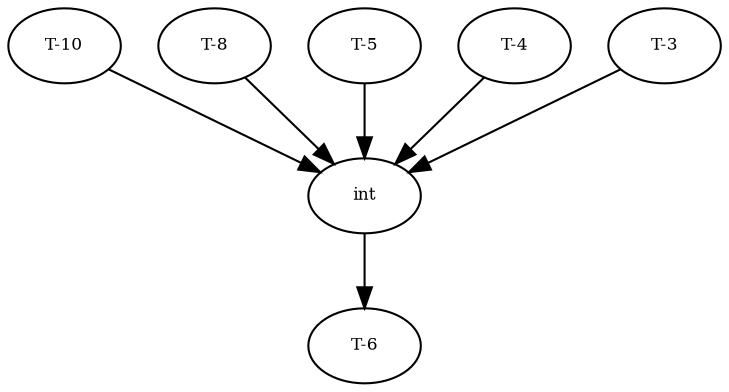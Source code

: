 digraph RGL__DirectedAdjacencyGraph {
    "T-10" [
        fontsize = 8,
        label = "T-10"
    ]

    int [
        fontsize = 8,
        label = int
    ]

    "T-6" [
        fontsize = 8,
        label = "T-6"
    ]

    "T-8" [
        fontsize = 8,
        label = "T-8"
    ]

    "T-5" [
        fontsize = 8,
        label = "T-5"
    ]

    "T-4" [
        fontsize = 8,
        label = "T-4"
    ]

    "T-3" [
        fontsize = 8,
        label = "T-3"
    ]

    "T-10" -> int [
        fontsize = 8
    ]

    int -> "T-6" [
        fontsize = 8
    ]

    "T-8" -> int [
        fontsize = 8
    ]

    "T-5" -> int [
        fontsize = 8
    ]

    "T-4" -> int [
        fontsize = 8
    ]

    "T-3" -> int [
        fontsize = 8
    ]
}
